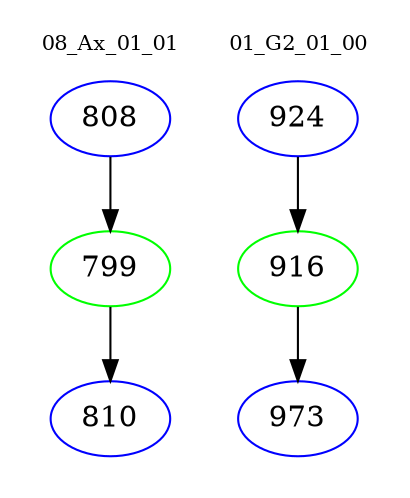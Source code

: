 digraph{
subgraph cluster_0 {
color = white
label = "08_Ax_01_01";
fontsize=10;
T0_808 [label="808", color="blue"]
T0_808 -> T0_799 [color="black"]
T0_799 [label="799", color="green"]
T0_799 -> T0_810 [color="black"]
T0_810 [label="810", color="blue"]
}
subgraph cluster_1 {
color = white
label = "01_G2_01_00";
fontsize=10;
T1_924 [label="924", color="blue"]
T1_924 -> T1_916 [color="black"]
T1_916 [label="916", color="green"]
T1_916 -> T1_973 [color="black"]
T1_973 [label="973", color="blue"]
}
}
